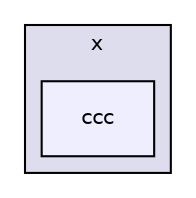 digraph "gulp-src/node_modules/gulp/node_modules/liftoff/node_modules/resolve/test/node_path/x/ccc" {
  compound=true
  node [ fontsize="10", fontname="Helvetica"];
  edge [ labelfontsize="10", labelfontname="Helvetica"];
  subgraph clusterdir_2c2ac92972c1159b285a6b3afbfd20d7 {
    graph [ bgcolor="#ddddee", pencolor="black", label="x" fontname="Helvetica", fontsize="10", URL="dir_2c2ac92972c1159b285a6b3afbfd20d7.html"]
  dir_b89c318062151dccd78e1e871089a740 [shape=box, label="ccc", style="filled", fillcolor="#eeeeff", pencolor="black", URL="dir_b89c318062151dccd78e1e871089a740.html"];
  }
}
